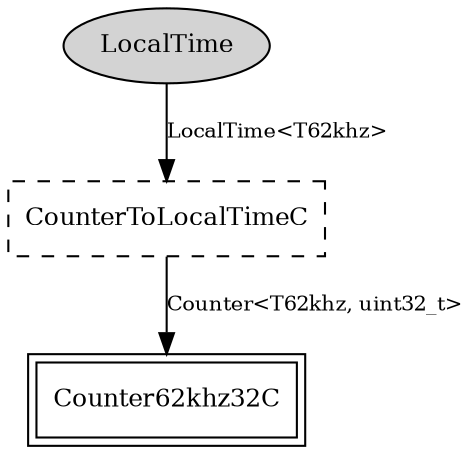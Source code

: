 digraph "tos.chips.atm128rfa1.timer.LocalTime62khzC" {
  n0x40cab110 [shape=ellipse, style=filled, label="LocalTime", fontsize=12];
  "LocalTime62khzC.CounterToLocalTimeC" [fontsize=12, shape=box, style=dashed, label="CounterToLocalTimeC", URL="../chtml/tos.lib.timer.CounterToLocalTimeC.html"];
  "LocalTime62khzC.CounterToLocalTimeC" [fontsize=12, shape=box, style=dashed, label="CounterToLocalTimeC", URL="../chtml/tos.lib.timer.CounterToLocalTimeC.html"];
  "Counter62khz32C" [fontsize=12, shape=box,peripheries=2, URL="../chtml/tos.chips.atm128rfa1.timer.Counter62khz32C.html"];
  "n0x40cab110" -> "LocalTime62khzC.CounterToLocalTimeC" [label="LocalTime<T62khz>", URL="../ihtml/tos.lib.timer.LocalTime.html", fontsize=10];
  "LocalTime62khzC.CounterToLocalTimeC" -> "Counter62khz32C" [label="Counter<T62khz, uint32_t>", URL="../ihtml/tos.lib.timer.Counter.html", fontsize=10];
}
